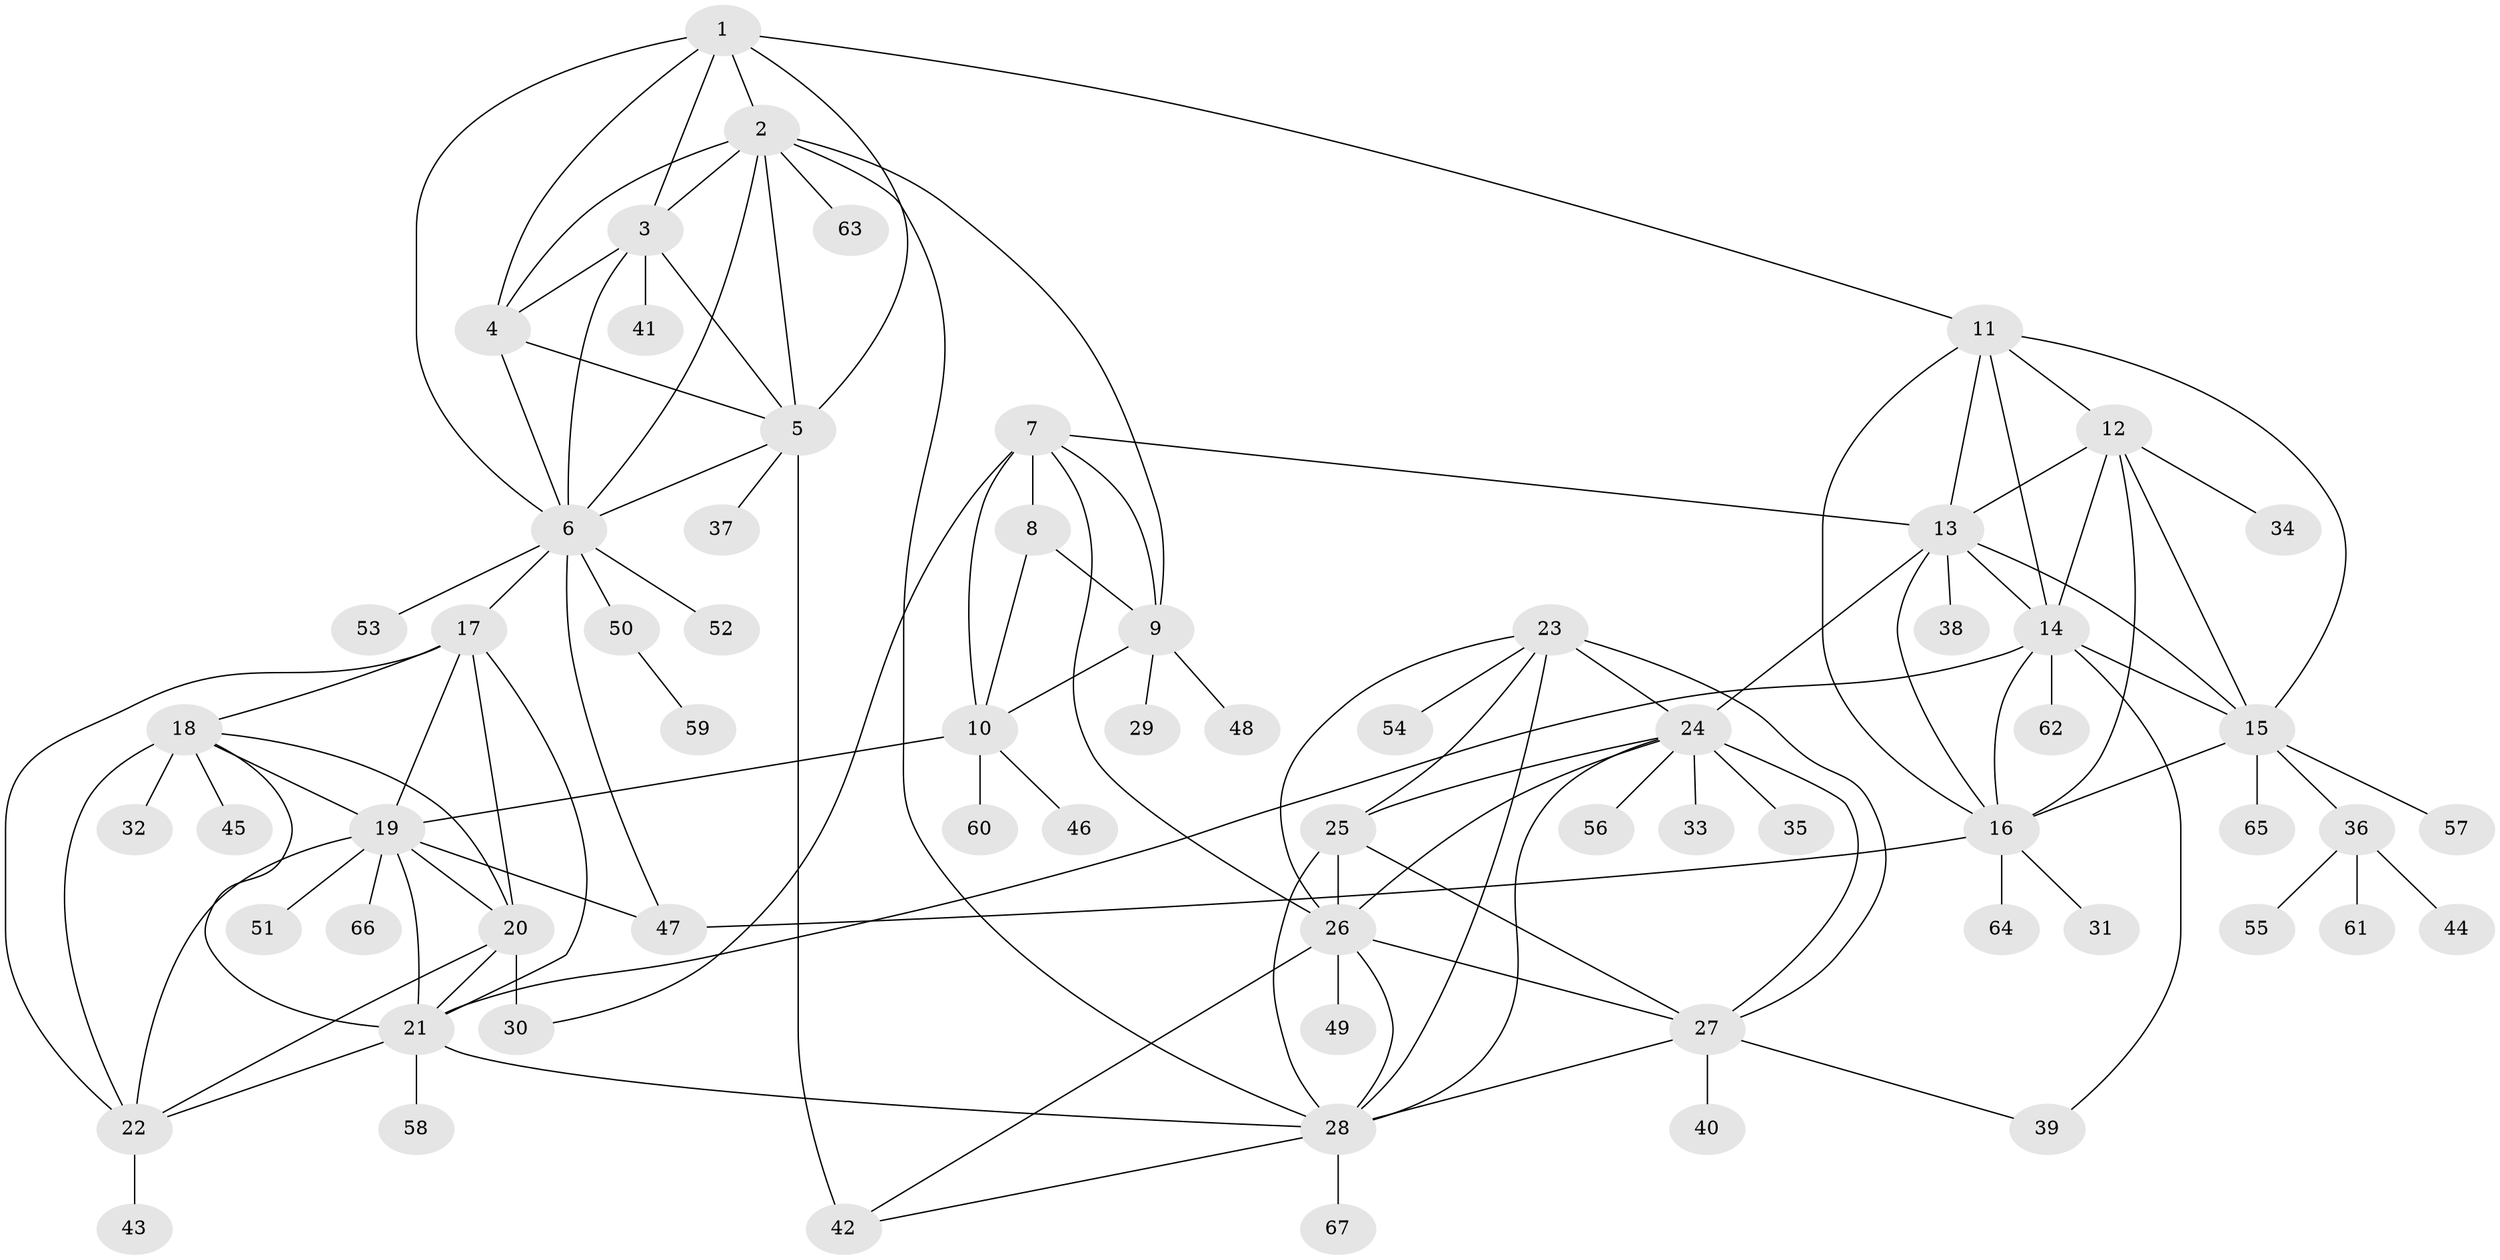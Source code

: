// original degree distribution, {7: 0.05970149253731343, 9: 0.04477611940298507, 8: 0.029850746268656716, 12: 0.022388059701492536, 6: 0.014925373134328358, 11: 0.029850746268656716, 5: 0.014925373134328358, 10: 0.014925373134328358, 1: 0.6194029850746269, 2: 0.12686567164179105, 3: 0.022388059701492536}
// Generated by graph-tools (version 1.1) at 2025/52/03/04/25 22:52:38]
// undirected, 67 vertices, 121 edges
graph export_dot {
  node [color=gray90,style=filled];
  1;
  2;
  3;
  4;
  5;
  6;
  7;
  8;
  9;
  10;
  11;
  12;
  13;
  14;
  15;
  16;
  17;
  18;
  19;
  20;
  21;
  22;
  23;
  24;
  25;
  26;
  27;
  28;
  29;
  30;
  31;
  32;
  33;
  34;
  35;
  36;
  37;
  38;
  39;
  40;
  41;
  42;
  43;
  44;
  45;
  46;
  47;
  48;
  49;
  50;
  51;
  52;
  53;
  54;
  55;
  56;
  57;
  58;
  59;
  60;
  61;
  62;
  63;
  64;
  65;
  66;
  67;
  1 -- 2 [weight=1.0];
  1 -- 3 [weight=1.0];
  1 -- 4 [weight=1.0];
  1 -- 5 [weight=1.0];
  1 -- 6 [weight=1.0];
  1 -- 11 [weight=1.0];
  2 -- 3 [weight=1.0];
  2 -- 4 [weight=1.0];
  2 -- 5 [weight=1.0];
  2 -- 6 [weight=1.0];
  2 -- 9 [weight=1.0];
  2 -- 28 [weight=1.0];
  2 -- 63 [weight=1.0];
  3 -- 4 [weight=1.0];
  3 -- 5 [weight=1.0];
  3 -- 6 [weight=1.0];
  3 -- 41 [weight=2.0];
  4 -- 5 [weight=2.0];
  4 -- 6 [weight=1.0];
  5 -- 6 [weight=1.0];
  5 -- 37 [weight=1.0];
  5 -- 42 [weight=2.0];
  6 -- 17 [weight=1.0];
  6 -- 47 [weight=1.0];
  6 -- 50 [weight=1.0];
  6 -- 52 [weight=2.0];
  6 -- 53 [weight=1.0];
  7 -- 8 [weight=4.0];
  7 -- 9 [weight=3.0];
  7 -- 10 [weight=3.0];
  7 -- 13 [weight=1.0];
  7 -- 26 [weight=1.0];
  7 -- 30 [weight=1.0];
  8 -- 9 [weight=1.0];
  8 -- 10 [weight=1.0];
  9 -- 10 [weight=1.0];
  9 -- 29 [weight=3.0];
  9 -- 48 [weight=1.0];
  10 -- 19 [weight=1.0];
  10 -- 46 [weight=1.0];
  10 -- 60 [weight=1.0];
  11 -- 12 [weight=1.0];
  11 -- 13 [weight=1.0];
  11 -- 14 [weight=1.0];
  11 -- 15 [weight=1.0];
  11 -- 16 [weight=1.0];
  12 -- 13 [weight=1.0];
  12 -- 14 [weight=1.0];
  12 -- 15 [weight=1.0];
  12 -- 16 [weight=1.0];
  12 -- 34 [weight=1.0];
  13 -- 14 [weight=1.0];
  13 -- 15 [weight=1.0];
  13 -- 16 [weight=1.0];
  13 -- 24 [weight=1.0];
  13 -- 38 [weight=3.0];
  14 -- 15 [weight=1.0];
  14 -- 16 [weight=1.0];
  14 -- 21 [weight=1.0];
  14 -- 39 [weight=1.0];
  14 -- 62 [weight=2.0];
  15 -- 16 [weight=1.0];
  15 -- 36 [weight=1.0];
  15 -- 57 [weight=1.0];
  15 -- 65 [weight=1.0];
  16 -- 31 [weight=1.0];
  16 -- 47 [weight=1.0];
  16 -- 64 [weight=1.0];
  17 -- 18 [weight=1.0];
  17 -- 19 [weight=1.0];
  17 -- 20 [weight=1.0];
  17 -- 21 [weight=1.0];
  17 -- 22 [weight=1.0];
  18 -- 19 [weight=1.0];
  18 -- 20 [weight=1.0];
  18 -- 21 [weight=1.0];
  18 -- 22 [weight=1.0];
  18 -- 32 [weight=4.0];
  18 -- 45 [weight=1.0];
  19 -- 20 [weight=1.0];
  19 -- 21 [weight=1.0];
  19 -- 22 [weight=1.0];
  19 -- 47 [weight=1.0];
  19 -- 51 [weight=1.0];
  19 -- 66 [weight=2.0];
  20 -- 21 [weight=1.0];
  20 -- 22 [weight=1.0];
  20 -- 30 [weight=6.0];
  21 -- 22 [weight=1.0];
  21 -- 28 [weight=1.0];
  21 -- 58 [weight=1.0];
  22 -- 43 [weight=2.0];
  23 -- 24 [weight=1.0];
  23 -- 25 [weight=1.0];
  23 -- 26 [weight=1.0];
  23 -- 27 [weight=1.0];
  23 -- 28 [weight=1.0];
  23 -- 54 [weight=1.0];
  24 -- 25 [weight=1.0];
  24 -- 26 [weight=1.0];
  24 -- 27 [weight=1.0];
  24 -- 28 [weight=1.0];
  24 -- 33 [weight=1.0];
  24 -- 35 [weight=3.0];
  24 -- 56 [weight=1.0];
  25 -- 26 [weight=1.0];
  25 -- 27 [weight=1.0];
  25 -- 28 [weight=1.0];
  26 -- 27 [weight=1.0];
  26 -- 28 [weight=1.0];
  26 -- 42 [weight=1.0];
  26 -- 49 [weight=1.0];
  27 -- 28 [weight=1.0];
  27 -- 39 [weight=1.0];
  27 -- 40 [weight=1.0];
  28 -- 42 [weight=1.0];
  28 -- 67 [weight=1.0];
  36 -- 44 [weight=1.0];
  36 -- 55 [weight=1.0];
  36 -- 61 [weight=1.0];
  50 -- 59 [weight=1.0];
}
